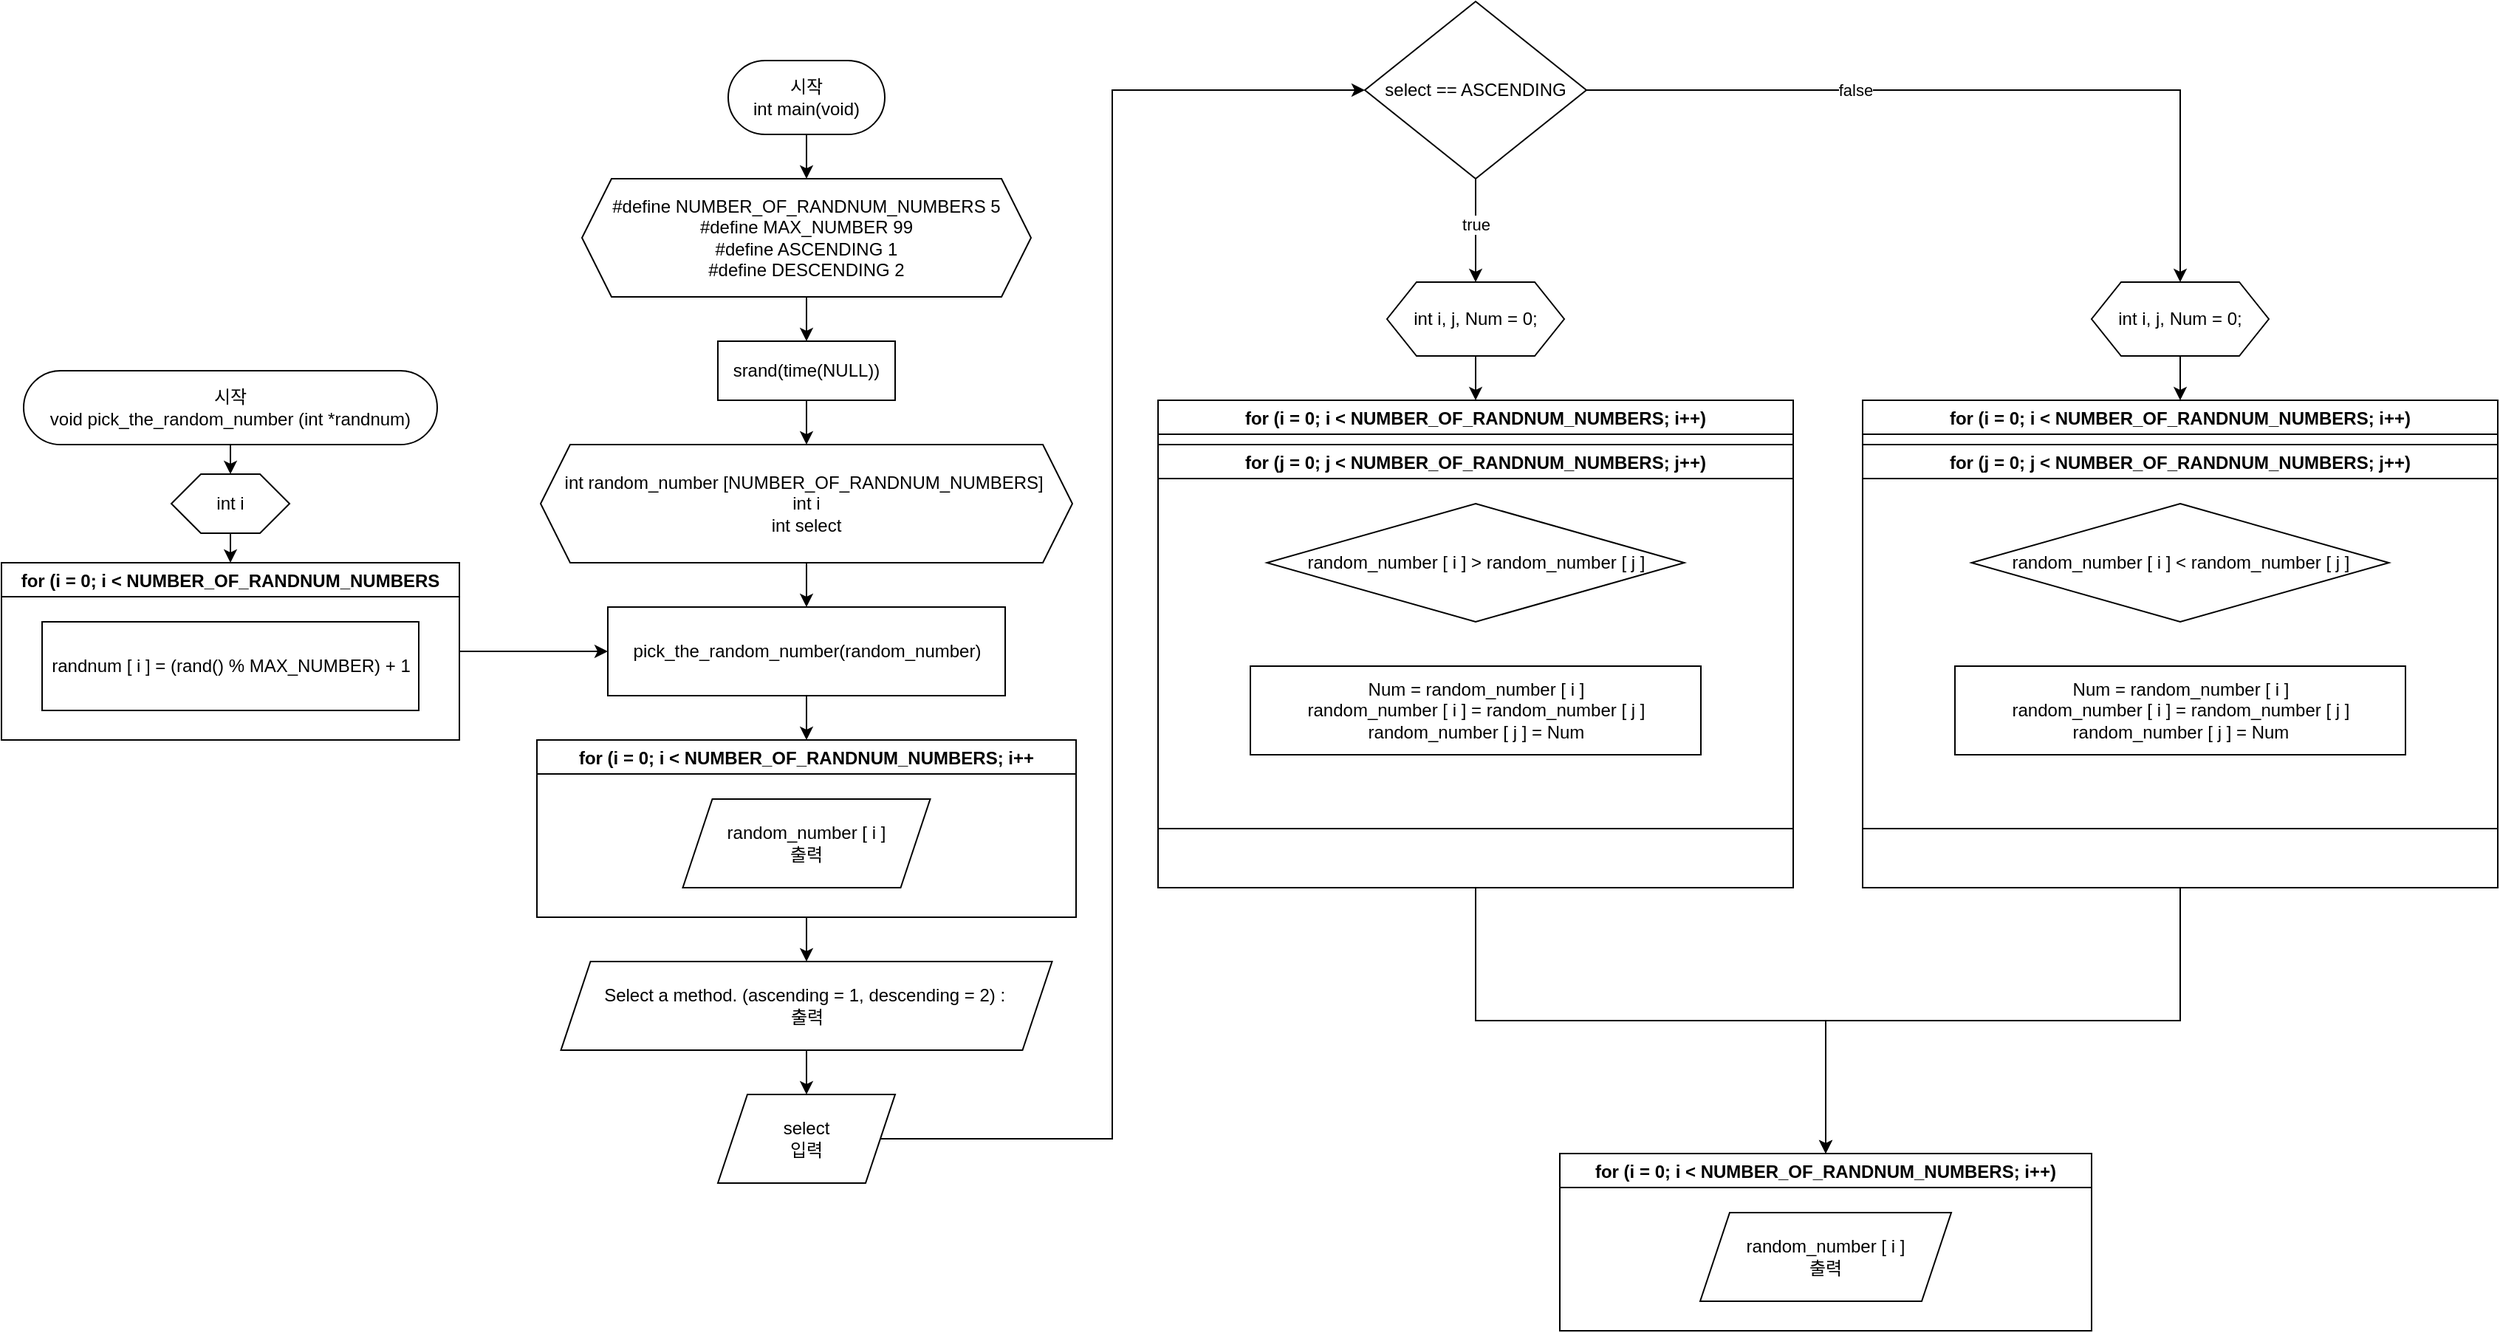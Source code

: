 <mxfile version="20.3.0" type="device"><diagram id="ce4tpTVZo4jjN6aFU_Vf" name="페이지-1"><mxGraphModel dx="2249" dy="857" grid="1" gridSize="10" guides="1" tooltips="1" connect="1" arrows="1" fold="1" page="1" pageScale="1" pageWidth="827" pageHeight="1169" math="0" shadow="0"><root><mxCell id="0"/><mxCell id="1" parent="0"/><mxCell id="HE_3zoOroG08-2DMiOPI-15" style="edgeStyle=orthogonalEdgeStyle;rounded=0;orthogonalLoop=1;jettySize=auto;html=1;exitX=0.5;exitY=1;exitDx=0;exitDy=0;entryX=0.5;entryY=0;entryDx=0;entryDy=0;" parent="1" source="HE_3zoOroG08-2DMiOPI-1" target="HE_3zoOroG08-2DMiOPI-2" edge="1"><mxGeometry relative="1" as="geometry"/></mxCell><mxCell id="HE_3zoOroG08-2DMiOPI-1" value="시작&lt;br&gt;int main(void)" style="rounded=1;whiteSpace=wrap;html=1;arcSize=50;" parent="1" vertex="1"><mxGeometry x="61" y="175" width="106" height="50" as="geometry"/></mxCell><mxCell id="HE_3zoOroG08-2DMiOPI-16" style="edgeStyle=orthogonalEdgeStyle;rounded=0;orthogonalLoop=1;jettySize=auto;html=1;exitX=0.5;exitY=1;exitDx=0;exitDy=0;entryX=0.5;entryY=0;entryDx=0;entryDy=0;" parent="1" source="HE_3zoOroG08-2DMiOPI-2" target="HE_3zoOroG08-2DMiOPI-3" edge="1"><mxGeometry relative="1" as="geometry"/></mxCell><mxCell id="HE_3zoOroG08-2DMiOPI-2" value="#define NUMBER_OF_RANDNUM_NUMBERS 5&lt;br&gt;#define MAX_NUMBER 99&lt;br&gt;#define ASCENDING 1&lt;br&gt;#define DESCENDING 2" style="shape=hexagon;perimeter=hexagonPerimeter2;whiteSpace=wrap;html=1;fixedSize=1;" parent="1" vertex="1"><mxGeometry x="-38" y="255" width="304" height="80" as="geometry"/></mxCell><mxCell id="HE_3zoOroG08-2DMiOPI-17" style="edgeStyle=orthogonalEdgeStyle;rounded=0;orthogonalLoop=1;jettySize=auto;html=1;exitX=0.5;exitY=1;exitDx=0;exitDy=0;entryX=0.5;entryY=0;entryDx=0;entryDy=0;" parent="1" source="HE_3zoOroG08-2DMiOPI-3" target="HE_3zoOroG08-2DMiOPI-4" edge="1"><mxGeometry relative="1" as="geometry"/></mxCell><mxCell id="HE_3zoOroG08-2DMiOPI-3" value="srand(time(NULL))" style="rounded=0;whiteSpace=wrap;html=1;" parent="1" vertex="1"><mxGeometry x="54" y="365" width="120" height="40" as="geometry"/></mxCell><mxCell id="HE_3zoOroG08-2DMiOPI-20" style="edgeStyle=orthogonalEdgeStyle;rounded=0;orthogonalLoop=1;jettySize=auto;html=1;exitX=0.5;exitY=1;exitDx=0;exitDy=0;entryX=0.5;entryY=0;entryDx=0;entryDy=0;" parent="1" source="HE_3zoOroG08-2DMiOPI-4" target="HE_3zoOroG08-2DMiOPI-5" edge="1"><mxGeometry relative="1" as="geometry"/></mxCell><mxCell id="HE_3zoOroG08-2DMiOPI-4" value="int random_number [NUMBER_OF_RANDNUM_NUMBERS]&amp;nbsp;&lt;br&gt;int i&lt;br&gt;int select" style="shape=hexagon;perimeter=hexagonPerimeter2;whiteSpace=wrap;html=1;fixedSize=1;" parent="1" vertex="1"><mxGeometry x="-66" y="435" width="360" height="80" as="geometry"/></mxCell><mxCell id="HE_3zoOroG08-2DMiOPI-24" style="edgeStyle=orthogonalEdgeStyle;rounded=0;orthogonalLoop=1;jettySize=auto;html=1;exitX=0.5;exitY=1;exitDx=0;exitDy=0;entryX=0.5;entryY=0;entryDx=0;entryDy=0;" parent="1" source="HE_3zoOroG08-2DMiOPI-5" target="HE_3zoOroG08-2DMiOPI-21" edge="1"><mxGeometry relative="1" as="geometry"/></mxCell><mxCell id="HE_3zoOroG08-2DMiOPI-5" value="pick_the_random_number(random_number)" style="rounded=0;whiteSpace=wrap;html=1;" parent="1" vertex="1"><mxGeometry x="-20.5" y="545" width="269" height="60" as="geometry"/></mxCell><mxCell id="HE_3zoOroG08-2DMiOPI-12" style="edgeStyle=orthogonalEdgeStyle;rounded=0;orthogonalLoop=1;jettySize=auto;html=1;exitX=0.5;exitY=1;exitDx=0;exitDy=0;entryX=0.5;entryY=0;entryDx=0;entryDy=0;" parent="1" source="HE_3zoOroG08-2DMiOPI-7" target="HE_3zoOroG08-2DMiOPI-8" edge="1"><mxGeometry relative="1" as="geometry"/></mxCell><mxCell id="HE_3zoOroG08-2DMiOPI-7" value="시작&lt;br&gt;void pick_the_random_number (int *randnum)" style="rounded=1;whiteSpace=wrap;html=1;arcSize=50;" parent="1" vertex="1"><mxGeometry x="-416" y="385" width="280" height="50" as="geometry"/></mxCell><mxCell id="HE_3zoOroG08-2DMiOPI-13" style="edgeStyle=orthogonalEdgeStyle;rounded=0;orthogonalLoop=1;jettySize=auto;html=1;exitX=0.5;exitY=1;exitDx=0;exitDy=0;entryX=0.5;entryY=0;entryDx=0;entryDy=0;" parent="1" source="HE_3zoOroG08-2DMiOPI-8" target="HE_3zoOroG08-2DMiOPI-9" edge="1"><mxGeometry relative="1" as="geometry"/></mxCell><mxCell id="HE_3zoOroG08-2DMiOPI-8" value="int i" style="shape=hexagon;perimeter=hexagonPerimeter2;whiteSpace=wrap;html=1;fixedSize=1;" parent="1" vertex="1"><mxGeometry x="-316" y="455" width="80" height="40" as="geometry"/></mxCell><mxCell id="HE_3zoOroG08-2DMiOPI-14" style="edgeStyle=orthogonalEdgeStyle;rounded=0;orthogonalLoop=1;jettySize=auto;html=1;exitX=1;exitY=0.5;exitDx=0;exitDy=0;entryX=0;entryY=0.5;entryDx=0;entryDy=0;" parent="1" source="HE_3zoOroG08-2DMiOPI-9" target="HE_3zoOroG08-2DMiOPI-5" edge="1"><mxGeometry relative="1" as="geometry"><mxPoint x="-91" y="575" as="sourcePoint"/></mxGeometry></mxCell><mxCell id="HE_3zoOroG08-2DMiOPI-9" value="for (i = 0; i &lt; NUMBER_OF_RANDNUM_NUMBERS" style="swimlane;" parent="1" vertex="1"><mxGeometry x="-431" y="515" width="310" height="120" as="geometry"/></mxCell><mxCell id="HE_3zoOroG08-2DMiOPI-10" value="randnum [ i ] = (rand() % MAX_NUMBER) + 1" style="rounded=0;whiteSpace=wrap;html=1;" parent="HE_3zoOroG08-2DMiOPI-9" vertex="1"><mxGeometry x="27.5" y="40" width="255" height="60" as="geometry"/></mxCell><mxCell id="HE_3zoOroG08-2DMiOPI-27" style="edgeStyle=orthogonalEdgeStyle;rounded=0;orthogonalLoop=1;jettySize=auto;html=1;exitX=0.5;exitY=1;exitDx=0;exitDy=0;entryX=0.5;entryY=0;entryDx=0;entryDy=0;" parent="1" source="HE_3zoOroG08-2DMiOPI-21" target="HE_3zoOroG08-2DMiOPI-25" edge="1"><mxGeometry relative="1" as="geometry"/></mxCell><mxCell id="HE_3zoOroG08-2DMiOPI-21" value="for (i = 0; i &lt; NUMBER_OF_RANDNUM_NUMBERS; i++" style="swimlane;" parent="1" vertex="1"><mxGeometry x="-68.5" y="635" width="365" height="120" as="geometry"/></mxCell><mxCell id="HE_3zoOroG08-2DMiOPI-23" value="random_number [ i ]&lt;br&gt;출력" style="shape=parallelogram;perimeter=parallelogramPerimeter;whiteSpace=wrap;html=1;fixedSize=1;" parent="HE_3zoOroG08-2DMiOPI-21" vertex="1"><mxGeometry x="98.75" y="40" width="167.5" height="60" as="geometry"/></mxCell><mxCell id="HE_3zoOroG08-2DMiOPI-47" style="edgeStyle=orthogonalEdgeStyle;rounded=0;orthogonalLoop=1;jettySize=auto;html=1;exitX=0.5;exitY=1;exitDx=0;exitDy=0;entryX=0.5;entryY=0;entryDx=0;entryDy=0;" parent="1" source="HE_3zoOroG08-2DMiOPI-25" target="HE_3zoOroG08-2DMiOPI-30" edge="1"><mxGeometry relative="1" as="geometry"/></mxCell><mxCell id="HE_3zoOroG08-2DMiOPI-25" value="Select a method. (ascending = 1, descending = 2) :&amp;nbsp;&lt;br&gt;출력" style="shape=parallelogram;perimeter=parallelogramPerimeter;whiteSpace=wrap;html=1;fixedSize=1;" parent="1" vertex="1"><mxGeometry x="-52.25" y="785" width="332.5" height="60" as="geometry"/></mxCell><mxCell id="HE_3zoOroG08-2DMiOPI-43" style="edgeStyle=orthogonalEdgeStyle;rounded=0;orthogonalLoop=1;jettySize=auto;html=1;exitX=0.5;exitY=1;exitDx=0;exitDy=0;entryX=0.5;entryY=0;entryDx=0;entryDy=0;" parent="1" source="HE_3zoOroG08-2DMiOPI-26" target="HE_3zoOroG08-2DMiOPI-31" edge="1"><mxGeometry relative="1" as="geometry"/></mxCell><mxCell id="HE_3zoOroG08-2DMiOPI-26" value="int i, j, Num = 0;" style="shape=hexagon;perimeter=hexagonPerimeter2;whiteSpace=wrap;html=1;fixedSize=1;" parent="1" vertex="1"><mxGeometry x="507" y="325" width="120" height="50" as="geometry"/></mxCell><mxCell id="HE_3zoOroG08-2DMiOPI-41" style="edgeStyle=orthogonalEdgeStyle;rounded=0;orthogonalLoop=1;jettySize=auto;html=1;exitX=1;exitY=0.5;exitDx=0;exitDy=0;entryX=0.5;entryY=0;entryDx=0;entryDy=0;" parent="1" source="HE_3zoOroG08-2DMiOPI-29" target="HE_3zoOroG08-2DMiOPI-36" edge="1"><mxGeometry relative="1" as="geometry"/></mxCell><mxCell id="HE_3zoOroG08-2DMiOPI-45" value="false" style="edgeLabel;html=1;align=center;verticalAlign=middle;resizable=0;points=[];" parent="HE_3zoOroG08-2DMiOPI-41" vertex="1" connectable="0"><mxGeometry x="-0.318" relative="1" as="geometry"><mxPoint as="offset"/></mxGeometry></mxCell><mxCell id="HE_3zoOroG08-2DMiOPI-42" style="edgeStyle=orthogonalEdgeStyle;rounded=0;orthogonalLoop=1;jettySize=auto;html=1;exitX=0.5;exitY=1;exitDx=0;exitDy=0;entryX=0.5;entryY=0;entryDx=0;entryDy=0;" parent="1" source="HE_3zoOroG08-2DMiOPI-29" target="HE_3zoOroG08-2DMiOPI-26" edge="1"><mxGeometry relative="1" as="geometry"/></mxCell><mxCell id="HE_3zoOroG08-2DMiOPI-46" value="true" style="edgeLabel;html=1;align=center;verticalAlign=middle;resizable=0;points=[];" parent="HE_3zoOroG08-2DMiOPI-42" vertex="1" connectable="0"><mxGeometry x="-0.11" relative="1" as="geometry"><mxPoint as="offset"/></mxGeometry></mxCell><mxCell id="HE_3zoOroG08-2DMiOPI-29" value="select == ASCENDING" style="rhombus;whiteSpace=wrap;html=1;" parent="1" vertex="1"><mxGeometry x="492" y="135" width="150" height="120" as="geometry"/></mxCell><mxCell id="HE_3zoOroG08-2DMiOPI-48" style="edgeStyle=orthogonalEdgeStyle;rounded=0;orthogonalLoop=1;jettySize=auto;html=1;exitX=1;exitY=0.5;exitDx=0;exitDy=0;entryX=0;entryY=0.5;entryDx=0;entryDy=0;" parent="1" source="HE_3zoOroG08-2DMiOPI-30" target="HE_3zoOroG08-2DMiOPI-29" edge="1"><mxGeometry relative="1" as="geometry"><Array as="points"><mxPoint x="321" y="905"/><mxPoint x="321" y="195"/></Array></mxGeometry></mxCell><mxCell id="HE_3zoOroG08-2DMiOPI-30" value="select&lt;br&gt;입력" style="shape=parallelogram;perimeter=parallelogramPerimeter;whiteSpace=wrap;html=1;fixedSize=1;" parent="1" vertex="1"><mxGeometry x="54" y="875" width="120" height="60" as="geometry"/></mxCell><mxCell id="HE_3zoOroG08-2DMiOPI-51" style="edgeStyle=orthogonalEdgeStyle;rounded=0;orthogonalLoop=1;jettySize=auto;html=1;exitX=0.5;exitY=1;exitDx=0;exitDy=0;entryX=0.5;entryY=0;entryDx=0;entryDy=0;" parent="1" source="HE_3zoOroG08-2DMiOPI-31" target="HE_3zoOroG08-2DMiOPI-49" edge="1"><mxGeometry relative="1" as="geometry"/></mxCell><mxCell id="HE_3zoOroG08-2DMiOPI-31" value="for (i = 0; i &lt; NUMBER_OF_RANDNUM_NUMBERS; i++)" style="swimlane;" parent="1" vertex="1"><mxGeometry x="352" y="405" width="430" height="330" as="geometry"/></mxCell><mxCell id="HE_3zoOroG08-2DMiOPI-32" value="for (j = 0; j &lt; NUMBER_OF_RANDNUM_NUMBERS; j++)" style="swimlane;" parent="HE_3zoOroG08-2DMiOPI-31" vertex="1"><mxGeometry y="30" width="430" height="260" as="geometry"/></mxCell><mxCell id="HE_3zoOroG08-2DMiOPI-34" value="random_number [ i ] &amp;gt; random_number [ j ]" style="rhombus;whiteSpace=wrap;html=1;" parent="HE_3zoOroG08-2DMiOPI-32" vertex="1"><mxGeometry x="73.75" y="40" width="282.5" height="80" as="geometry"/></mxCell><mxCell id="HE_3zoOroG08-2DMiOPI-35" value="Num = random_number [ i ]&lt;br&gt;random_number [ i ] = random_number [ j ]&lt;br&gt;random_number [ j ] = Num" style="rounded=0;whiteSpace=wrap;html=1;" parent="HE_3zoOroG08-2DMiOPI-32" vertex="1"><mxGeometry x="62.5" y="150" width="305" height="60" as="geometry"/></mxCell><mxCell id="HE_3zoOroG08-2DMiOPI-44" style="edgeStyle=orthogonalEdgeStyle;rounded=0;orthogonalLoop=1;jettySize=auto;html=1;exitX=0.5;exitY=1;exitDx=0;exitDy=0;entryX=0.5;entryY=0;entryDx=0;entryDy=0;" parent="1" source="HE_3zoOroG08-2DMiOPI-36" target="HE_3zoOroG08-2DMiOPI-37" edge="1"><mxGeometry relative="1" as="geometry"/></mxCell><mxCell id="HE_3zoOroG08-2DMiOPI-36" value="int i, j, Num = 0;" style="shape=hexagon;perimeter=hexagonPerimeter2;whiteSpace=wrap;html=1;fixedSize=1;" parent="1" vertex="1"><mxGeometry x="984" y="325" width="120" height="50" as="geometry"/></mxCell><mxCell id="HE_3zoOroG08-2DMiOPI-52" style="edgeStyle=orthogonalEdgeStyle;rounded=0;orthogonalLoop=1;jettySize=auto;html=1;exitX=0.5;exitY=1;exitDx=0;exitDy=0;entryX=0.5;entryY=0;entryDx=0;entryDy=0;" parent="1" source="HE_3zoOroG08-2DMiOPI-37" target="HE_3zoOroG08-2DMiOPI-49" edge="1"><mxGeometry relative="1" as="geometry"/></mxCell><mxCell id="HE_3zoOroG08-2DMiOPI-37" value="for (i = 0; i &lt; NUMBER_OF_RANDNUM_NUMBERS; i++)" style="swimlane;" parent="1" vertex="1"><mxGeometry x="829" y="405" width="430" height="330" as="geometry"/></mxCell><mxCell id="HE_3zoOroG08-2DMiOPI-38" value="for (j = 0; j &lt; NUMBER_OF_RANDNUM_NUMBERS; j++)" style="swimlane;" parent="HE_3zoOroG08-2DMiOPI-37" vertex="1"><mxGeometry y="30" width="430" height="260" as="geometry"/></mxCell><mxCell id="HE_3zoOroG08-2DMiOPI-39" value="random_number [ i ] &amp;lt; random_number [ j ]" style="rhombus;whiteSpace=wrap;html=1;" parent="HE_3zoOroG08-2DMiOPI-38" vertex="1"><mxGeometry x="73.75" y="40" width="282.5" height="80" as="geometry"/></mxCell><mxCell id="HE_3zoOroG08-2DMiOPI-40" value="Num = random_number [ i ]&lt;br&gt;random_number [ i ] = random_number [ j ]&lt;br&gt;random_number [ j ] = Num" style="rounded=0;whiteSpace=wrap;html=1;" parent="HE_3zoOroG08-2DMiOPI-38" vertex="1"><mxGeometry x="62.5" y="150" width="305" height="60" as="geometry"/></mxCell><mxCell id="HE_3zoOroG08-2DMiOPI-49" value="for (i = 0; i &lt; NUMBER_OF_RANDNUM_NUMBERS; i++)" style="swimlane;" parent="1" vertex="1"><mxGeometry x="624" y="915" width="360" height="120" as="geometry"/></mxCell><mxCell id="HE_3zoOroG08-2DMiOPI-50" value="random_number [ i ]&lt;br&gt;출력" style="shape=parallelogram;perimeter=parallelogramPerimeter;whiteSpace=wrap;html=1;fixedSize=1;" parent="HE_3zoOroG08-2DMiOPI-49" vertex="1"><mxGeometry x="95" y="40" width="170" height="60" as="geometry"/></mxCell></root></mxGraphModel></diagram></mxfile>